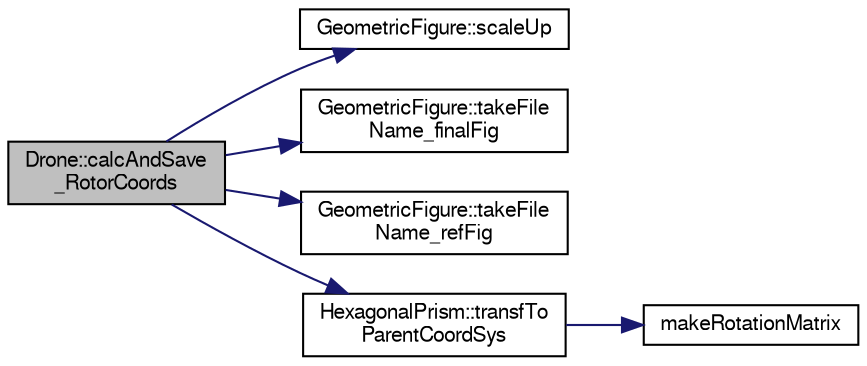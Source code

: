 digraph "Drone::calcAndSave_RotorCoords"
{
 // LATEX_PDF_SIZE
  edge [fontname="FreeSans",fontsize="10",labelfontname="FreeSans",labelfontsize="10"];
  node [fontname="FreeSans",fontsize="10",shape=record];
  rankdir="LR";
  Node1 [label="Drone::calcAndSave\l_RotorCoords",height=0.2,width=0.4,color="black", fillcolor="grey75", style="filled", fontcolor="black",tooltip="Funkcja oblicza i zapisuje współrzędne globalne rotora do plików."];
  Node1 -> Node2 [color="midnightblue",fontsize="10",style="solid",fontname="FreeSans"];
  Node2 [label="GeometricFigure::scaleUp",height=0.2,width=0.4,color="black", fillcolor="white", style="filled",URL="$a00076.html#a13bd49360e3bb199f3324d70c6922200",tooltip="Funkcja przskalowuje wektor podany jako argument."];
  Node1 -> Node3 [color="midnightblue",fontsize="10",style="solid",fontname="FreeSans"];
  Node3 [label="GeometricFigure::takeFile\lName_finalFig",height=0.2,width=0.4,color="black", fillcolor="white", style="filled",URL="$a00076.html#a1cfe36287063fc265b38fce4bfd7e32d",tooltip="Funkcja zwraca zapisaną nazwe pliku finalnego/właściwego obiektu."];
  Node1 -> Node4 [color="midnightblue",fontsize="10",style="solid",fontname="FreeSans"];
  Node4 [label="GeometricFigure::takeFile\lName_refFig",height=0.2,width=0.4,color="black", fillcolor="white", style="filled",URL="$a00076.html#af4f5d691b7c7f0691a1811b98f7752b8",tooltip="Funkcja zwraca zapisaną nazwe pliku wzorcowego obiektu."];
  Node1 -> Node5 [color="midnightblue",fontsize="10",style="solid",fontname="FreeSans"];
  Node5 [label="HexagonalPrism::transfTo\lParentCoordSys",height=0.2,width=0.4,color="black", fillcolor="white", style="filled",URL="$a00080.html#abb41201ef93212c4e720cb9e0ad63473",tooltip="Funkcja przekształca zadany wierzchołek do układu współrzędnych rodzica."];
  Node5 -> Node6 [color="midnightblue",fontsize="10",style="solid",fontname="FreeSans"];
  Node6 [label="makeRotationMatrix",height=0.2,width=0.4,color="black", fillcolor="white", style="filled",URL="$a00029.html#a8483aa9f8e99f4a9e89e244b2baff8a0",tooltip="Funkcja tworząca macierz obrotu."];
}
